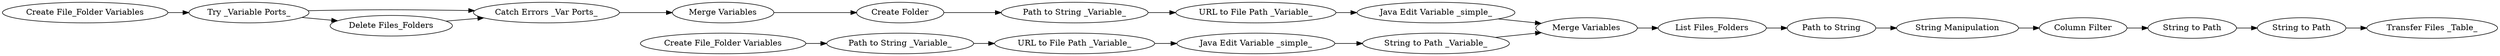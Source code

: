 digraph {
	"6523138552879919891_43" [label="String to Path _Variable_"]
	"6523138552879919891_34" [label="Transfer Files _Table_"]
	"6523138552879919891_38" [label="Create File_Folder Variables"]
	"6523138552879919891_31" [label="Column Filter"]
	"6523138552879919891_39" [label="URL to File Path _Variable_"]
	"6523138552879919891_40" [label="Java Edit Variable _simple_"]
	"6523138552879919891_15" [label="Merge Variables"]
	"6523138552879919891_14" [label="Catch Errors _Var Ports_"]
	"6523138552879919891_30" [label="Java Edit Variable _simple_"]
	"6523138552879919891_33" [label="String to Path"]
	"6523138552879919891_41" [label="Path to String _Variable_"]
	"6523138552879919891_32" [label="String to Path"]
	"6523138552879919891_7" [label="List Files_Folders"]
	"6523138552879919891_13" [label="Try _Variable Ports_"]
	"6523138552879919891_26" [label="String Manipulation"]
	"6523138552879919891_24" [label="Create File_Folder Variables"]
	"6523138552879919891_12" [label="Create Folder"]
	"6523138552879919891_25" [label="Path to String"]
	"6523138552879919891_3" [label="Delete Files_Folders"]
	"6523138552879919891_28" [label="URL to File Path _Variable_"]
	"6523138552879919891_42" [label="Merge Variables"]
	"6523138552879919891_27" [label="Path to String _Variable_"]
	"6523138552879919891_25" -> "6523138552879919891_26"
	"6523138552879919891_26" -> "6523138552879919891_31"
	"6523138552879919891_31" -> "6523138552879919891_32"
	"6523138552879919891_41" -> "6523138552879919891_39"
	"6523138552879919891_32" -> "6523138552879919891_33"
	"6523138552879919891_27" -> "6523138552879919891_28"
	"6523138552879919891_43" -> "6523138552879919891_42"
	"6523138552879919891_14" -> "6523138552879919891_15"
	"6523138552879919891_33" -> "6523138552879919891_34"
	"6523138552879919891_28" -> "6523138552879919891_30"
	"6523138552879919891_3" -> "6523138552879919891_14"
	"6523138552879919891_7" -> "6523138552879919891_25"
	"6523138552879919891_39" -> "6523138552879919891_40"
	"6523138552879919891_24" -> "6523138552879919891_13"
	"6523138552879919891_12" -> "6523138552879919891_27"
	"6523138552879919891_13" -> "6523138552879919891_14"
	"6523138552879919891_40" -> "6523138552879919891_43"
	"6523138552879919891_42" -> "6523138552879919891_7"
	"6523138552879919891_30" -> "6523138552879919891_42"
	"6523138552879919891_13" -> "6523138552879919891_3"
	"6523138552879919891_38" -> "6523138552879919891_41"
	"6523138552879919891_15" -> "6523138552879919891_12"
	rankdir=LR
}
